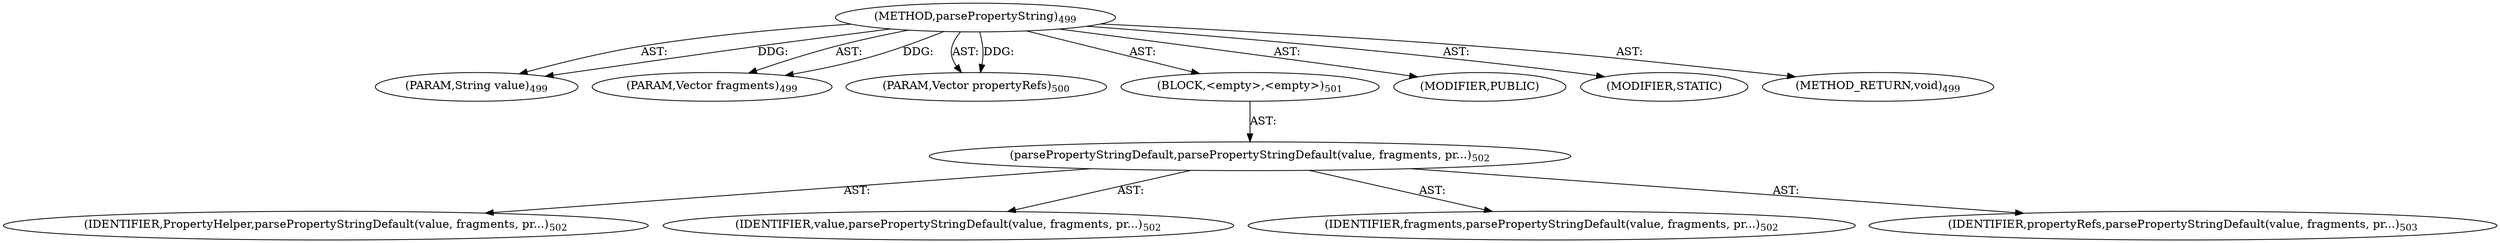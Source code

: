digraph "parsePropertyString" {  
"111669149709" [label = <(METHOD,parsePropertyString)<SUB>499</SUB>> ]
"115964117020" [label = <(PARAM,String value)<SUB>499</SUB>> ]
"115964117021" [label = <(PARAM,Vector fragments)<SUB>499</SUB>> ]
"115964117022" [label = <(PARAM,Vector propertyRefs)<SUB>500</SUB>> ]
"25769803824" [label = <(BLOCK,&lt;empty&gt;,&lt;empty&gt;)<SUB>501</SUB>> ]
"30064771216" [label = <(parsePropertyStringDefault,parsePropertyStringDefault(value, fragments, pr...)<SUB>502</SUB>> ]
"68719476879" [label = <(IDENTIFIER,PropertyHelper,parsePropertyStringDefault(value, fragments, pr...)<SUB>502</SUB>> ]
"68719476880" [label = <(IDENTIFIER,value,parsePropertyStringDefault(value, fragments, pr...)<SUB>502</SUB>> ]
"68719476881" [label = <(IDENTIFIER,fragments,parsePropertyStringDefault(value, fragments, pr...)<SUB>502</SUB>> ]
"68719476882" [label = <(IDENTIFIER,propertyRefs,parsePropertyStringDefault(value, fragments, pr...)<SUB>503</SUB>> ]
"133143986213" [label = <(MODIFIER,PUBLIC)> ]
"133143986214" [label = <(MODIFIER,STATIC)> ]
"128849018893" [label = <(METHOD_RETURN,void)<SUB>499</SUB>> ]
  "111669149709" -> "115964117020"  [ label = "AST: "] 
  "111669149709" -> "115964117021"  [ label = "AST: "] 
  "111669149709" -> "115964117022"  [ label = "AST: "] 
  "111669149709" -> "25769803824"  [ label = "AST: "] 
  "111669149709" -> "133143986213"  [ label = "AST: "] 
  "111669149709" -> "133143986214"  [ label = "AST: "] 
  "111669149709" -> "128849018893"  [ label = "AST: "] 
  "25769803824" -> "30064771216"  [ label = "AST: "] 
  "30064771216" -> "68719476879"  [ label = "AST: "] 
  "30064771216" -> "68719476880"  [ label = "AST: "] 
  "30064771216" -> "68719476881"  [ label = "AST: "] 
  "30064771216" -> "68719476882"  [ label = "AST: "] 
  "111669149709" -> "115964117020"  [ label = "DDG: "] 
  "111669149709" -> "115964117021"  [ label = "DDG: "] 
  "111669149709" -> "115964117022"  [ label = "DDG: "] 
}
